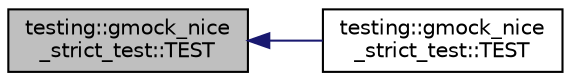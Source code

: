 digraph "testing::gmock_nice_strict_test::TEST"
{
  edge [fontname="Helvetica",fontsize="10",labelfontname="Helvetica",labelfontsize="10"];
  node [fontname="Helvetica",fontsize="10",shape=record];
  rankdir="LR";
  Node42 [label="testing::gmock_nice\l_strict_test::TEST",height=0.2,width=0.4,color="black", fillcolor="grey75", style="filled", fontcolor="black"];
  Node42 -> Node43 [dir="back",color="midnightblue",fontsize="10",style="solid",fontname="Helvetica"];
  Node43 [label="testing::gmock_nice\l_strict_test::TEST",height=0.2,width=0.4,color="black", fillcolor="white", style="filled",URL="$db/df5/namespacetesting_1_1gmock__nice__strict__test.html#a0a43059a52437e547c8fb836008b8e60"];
}
